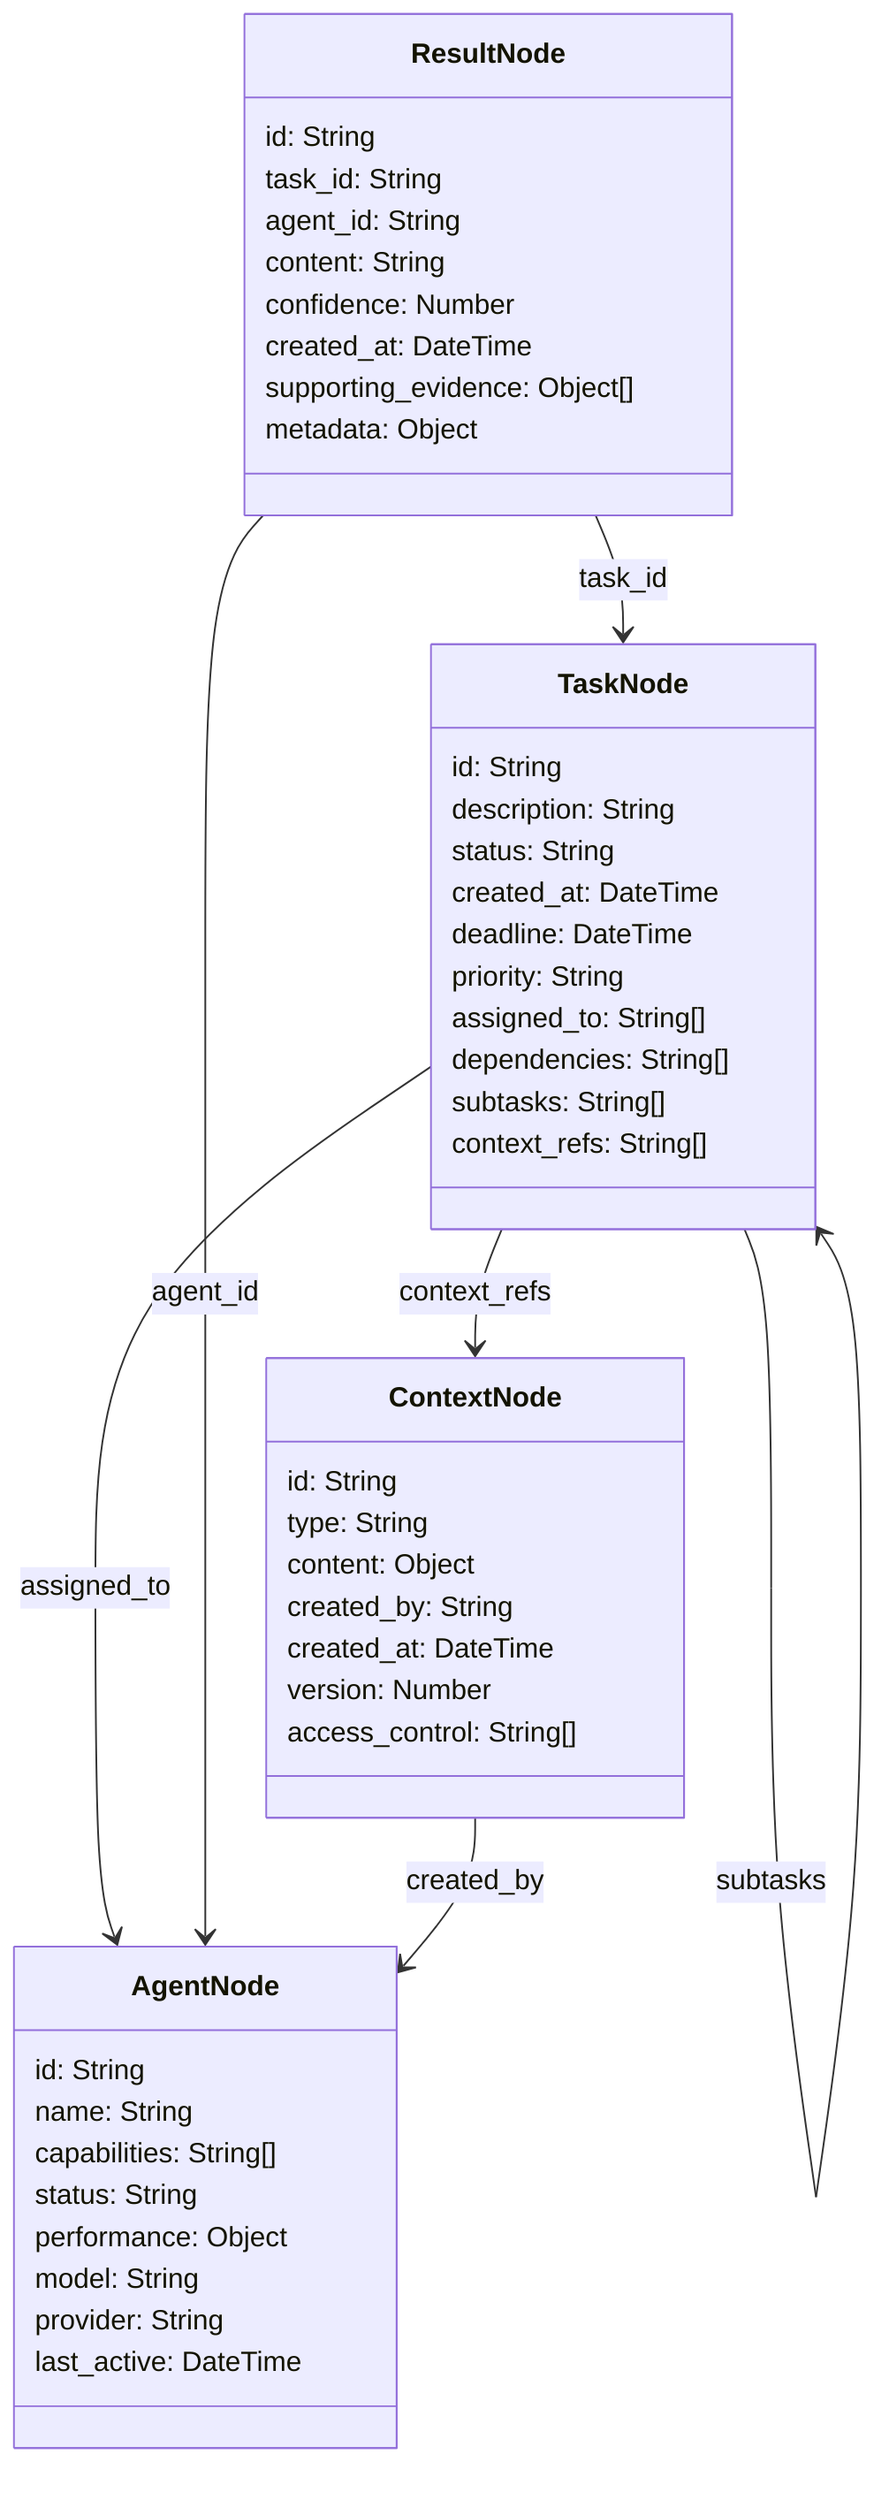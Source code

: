 classDiagram
    class AgentNode {
        id: String
        name: String
        capabilities: String[]
        status: String
        performance: Object
        model: String
        provider: String
        last_active: DateTime
    }
    
    class TaskNode {
        id: String
        description: String
        status: String
        created_at: DateTime
        deadline: DateTime
        priority: String
        assigned_to: String[]
        dependencies: String[]
        subtasks: String[]
        context_refs: String[]
    }
    
    class ContextNode {
        id: String
        type: String
        content: Object
        created_by: String
        created_at: DateTime
        version: Number
        access_control: String[]
    }
    
    class ResultNode {
        id: String
        task_id: String
        agent_id: String
        content: String
        confidence: Number
        created_at: DateTime
        supporting_evidence: Object[]
        metadata: Object
    }
    
    TaskNode --> AgentNode : assigned_to
    TaskNode --> TaskNode : dependencies
    TaskNode --> TaskNode : subtasks
    TaskNode --> ContextNode : context_refs
    ResultNode --> TaskNode : task_id
    ResultNode --> AgentNode : agent_id
    ContextNode --> AgentNode : created_by